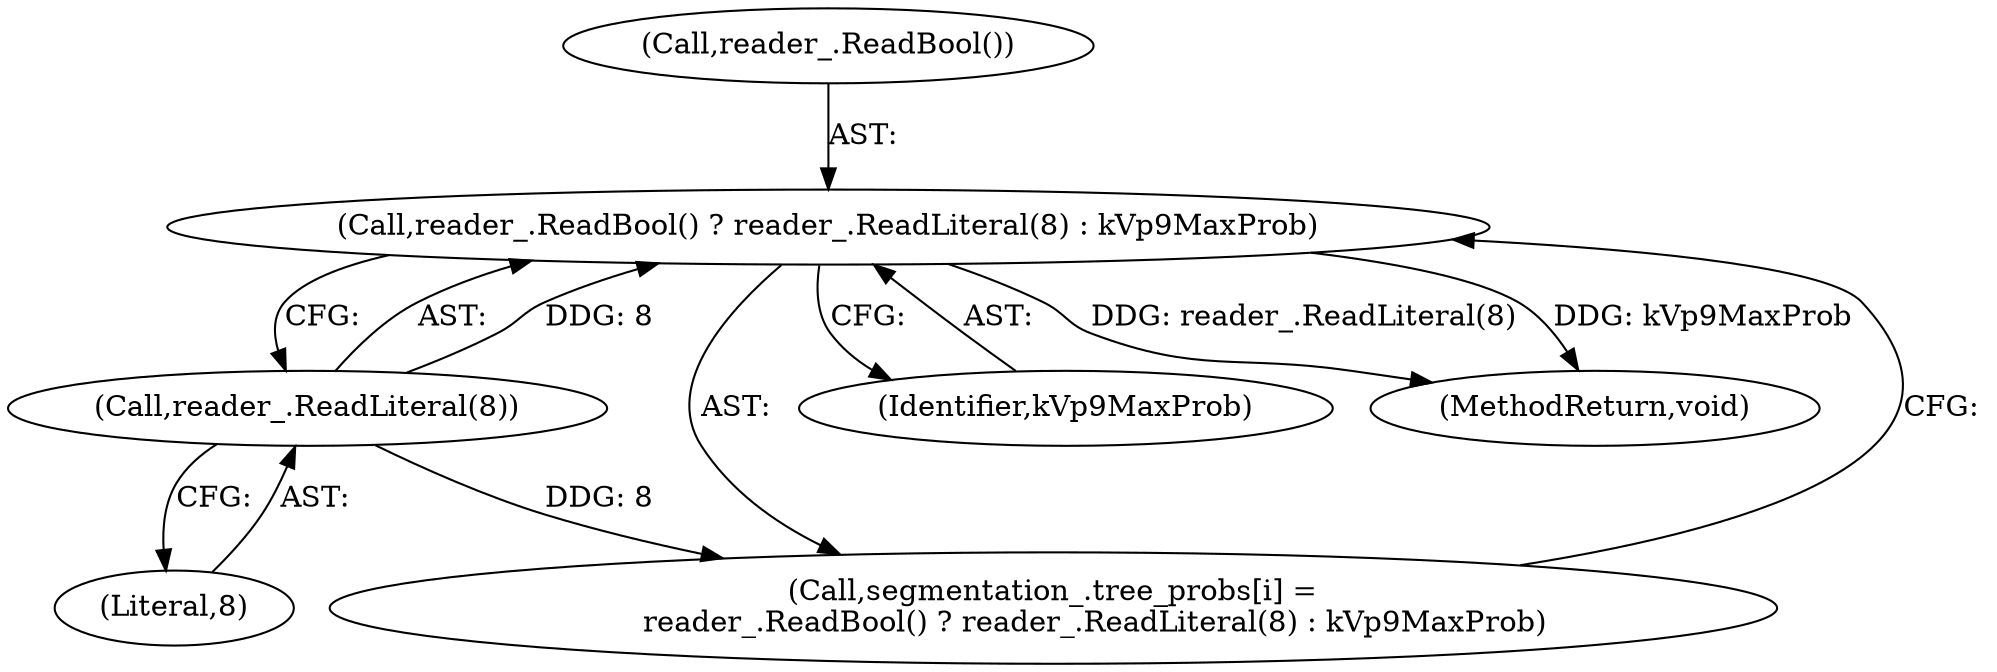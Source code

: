 digraph "0_Chrome_27c68f543e5eba779902447445dfb05ec3f5bf75_20@API" {
"1000119" [label="(Call,reader_.ReadBool() ? reader_.ReadLiteral(8) : kVp9MaxProb)"];
"1000121" [label="(Call,reader_.ReadLiteral(8))"];
"1000122" [label="(Literal,8)"];
"1000113" [label="(Call,segmentation_.tree_probs[i] =\n         reader_.ReadBool() ? reader_.ReadLiteral(8) : kVp9MaxProb)"];
"1000121" [label="(Call,reader_.ReadLiteral(8))"];
"1000123" [label="(Identifier,kVp9MaxProb)"];
"1000120" [label="(Call,reader_.ReadBool())"];
"1000119" [label="(Call,reader_.ReadBool() ? reader_.ReadLiteral(8) : kVp9MaxProb)"];
"1000172" [label="(MethodReturn,void)"];
"1000119" -> "1000113"  [label="AST: "];
"1000119" -> "1000121"  [label="CFG: "];
"1000119" -> "1000123"  [label="CFG: "];
"1000120" -> "1000119"  [label="AST: "];
"1000121" -> "1000119"  [label="AST: "];
"1000123" -> "1000119"  [label="AST: "];
"1000113" -> "1000119"  [label="CFG: "];
"1000119" -> "1000172"  [label="DDG: reader_.ReadLiteral(8)"];
"1000119" -> "1000172"  [label="DDG: kVp9MaxProb"];
"1000121" -> "1000119"  [label="DDG: 8"];
"1000121" -> "1000122"  [label="CFG: "];
"1000122" -> "1000121"  [label="AST: "];
"1000121" -> "1000113"  [label="DDG: 8"];
}
